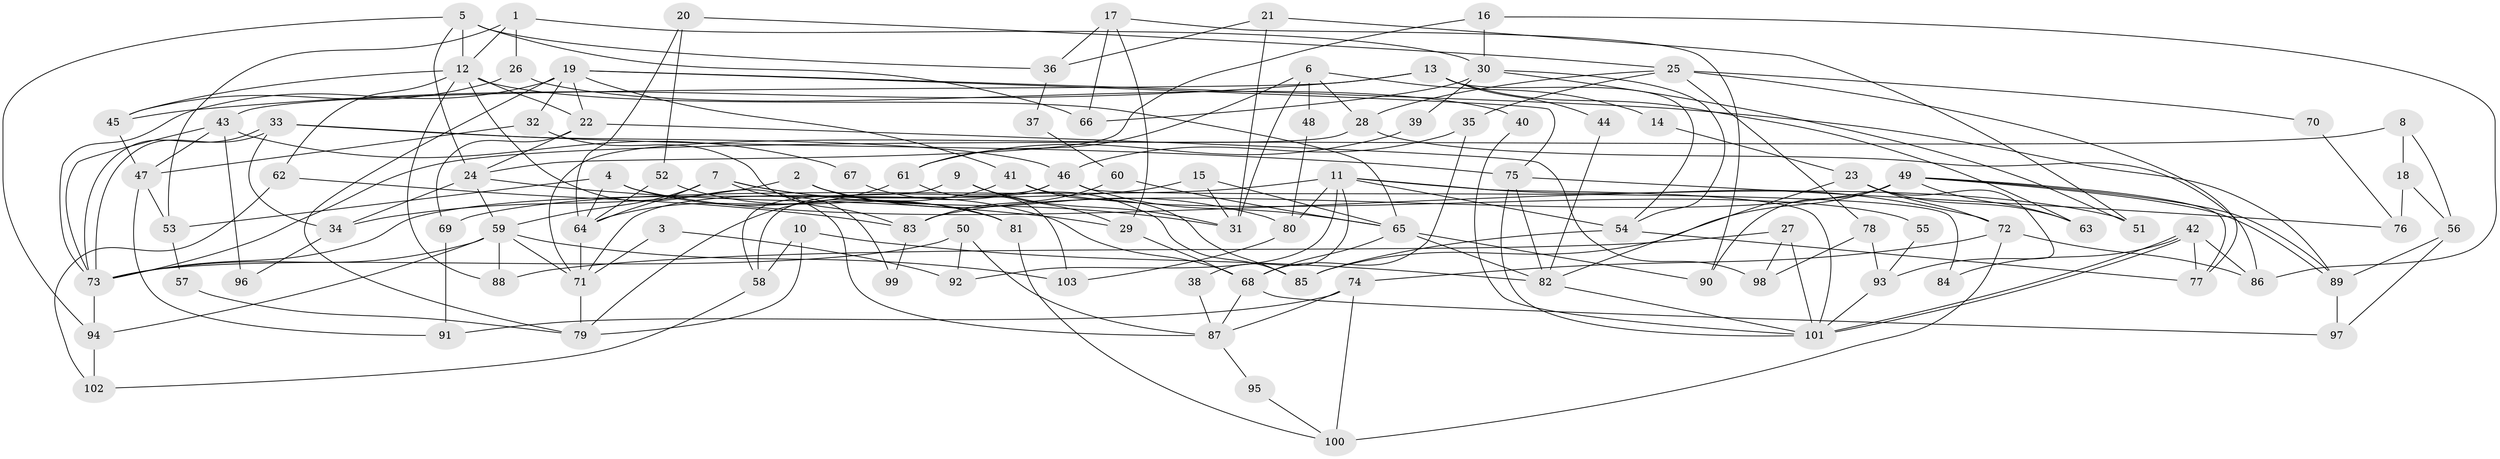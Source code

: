 // coarse degree distribution, {5: 0.2, 2: 0.15384615384615385, 11: 0.03076923076923077, 8: 0.09230769230769231, 3: 0.2, 6: 0.1076923076923077, 7: 0.06153846153846154, 4: 0.09230769230769231, 9: 0.06153846153846154}
// Generated by graph-tools (version 1.1) at 2025/41/03/06/25 10:41:53]
// undirected, 103 vertices, 206 edges
graph export_dot {
graph [start="1"]
  node [color=gray90,style=filled];
  1;
  2;
  3;
  4;
  5;
  6;
  7;
  8;
  9;
  10;
  11;
  12;
  13;
  14;
  15;
  16;
  17;
  18;
  19;
  20;
  21;
  22;
  23;
  24;
  25;
  26;
  27;
  28;
  29;
  30;
  31;
  32;
  33;
  34;
  35;
  36;
  37;
  38;
  39;
  40;
  41;
  42;
  43;
  44;
  45;
  46;
  47;
  48;
  49;
  50;
  51;
  52;
  53;
  54;
  55;
  56;
  57;
  58;
  59;
  60;
  61;
  62;
  63;
  64;
  65;
  66;
  67;
  68;
  69;
  70;
  71;
  72;
  73;
  74;
  75;
  76;
  77;
  78;
  79;
  80;
  81;
  82;
  83;
  84;
  85;
  86;
  87;
  88;
  89;
  90;
  91;
  92;
  93;
  94;
  95;
  96;
  97;
  98;
  99;
  100;
  101;
  102;
  103;
  1 -- 30;
  1 -- 12;
  1 -- 26;
  1 -- 53;
  2 -- 34;
  2 -- 80;
  2 -- 81;
  3 -- 92;
  3 -- 71;
  4 -- 81;
  4 -- 53;
  4 -- 51;
  4 -- 64;
  5 -- 24;
  5 -- 94;
  5 -- 12;
  5 -- 36;
  5 -- 66;
  6 -- 28;
  6 -- 31;
  6 -- 14;
  6 -- 48;
  6 -- 61;
  7 -- 59;
  7 -- 64;
  7 -- 31;
  7 -- 68;
  7 -- 99;
  8 -- 73;
  8 -- 56;
  8 -- 18;
  9 -- 29;
  9 -- 31;
  9 -- 58;
  10 -- 82;
  10 -- 58;
  10 -- 79;
  11 -- 101;
  11 -- 72;
  11 -- 38;
  11 -- 54;
  11 -- 69;
  11 -- 80;
  11 -- 92;
  12 -- 65;
  12 -- 22;
  12 -- 45;
  12 -- 62;
  12 -- 87;
  12 -- 88;
  13 -- 54;
  13 -- 45;
  13 -- 43;
  13 -- 44;
  13 -- 63;
  14 -- 23;
  15 -- 65;
  15 -- 73;
  15 -- 31;
  16 -- 24;
  16 -- 30;
  16 -- 86;
  17 -- 36;
  17 -- 90;
  17 -- 29;
  17 -- 66;
  18 -- 56;
  18 -- 76;
  19 -- 73;
  19 -- 79;
  19 -- 22;
  19 -- 32;
  19 -- 41;
  19 -- 75;
  19 -- 89;
  20 -- 25;
  20 -- 64;
  20 -- 52;
  21 -- 51;
  21 -- 31;
  21 -- 36;
  22 -- 24;
  22 -- 69;
  22 -- 98;
  23 -- 72;
  23 -- 82;
  23 -- 63;
  23 -- 93;
  24 -- 59;
  24 -- 29;
  24 -- 34;
  25 -- 78;
  25 -- 35;
  25 -- 28;
  25 -- 70;
  25 -- 77;
  26 -- 45;
  26 -- 40;
  27 -- 88;
  27 -- 101;
  27 -- 98;
  28 -- 86;
  28 -- 71;
  29 -- 68;
  30 -- 54;
  30 -- 66;
  30 -- 39;
  30 -- 51;
  32 -- 47;
  32 -- 83;
  33 -- 75;
  33 -- 73;
  33 -- 73;
  33 -- 34;
  33 -- 46;
  34 -- 96;
  35 -- 68;
  35 -- 46;
  36 -- 37;
  37 -- 60;
  38 -- 87;
  39 -- 61;
  40 -- 101;
  41 -- 85;
  41 -- 55;
  41 -- 79;
  42 -- 101;
  42 -- 101;
  42 -- 77;
  42 -- 84;
  42 -- 86;
  43 -- 73;
  43 -- 47;
  43 -- 67;
  43 -- 96;
  44 -- 82;
  45 -- 47;
  46 -- 71;
  46 -- 58;
  46 -- 65;
  46 -- 84;
  47 -- 91;
  47 -- 53;
  48 -- 80;
  49 -- 63;
  49 -- 89;
  49 -- 89;
  49 -- 77;
  49 -- 83;
  49 -- 85;
  49 -- 90;
  50 -- 87;
  50 -- 73;
  50 -- 92;
  52 -- 64;
  52 -- 81;
  53 -- 57;
  54 -- 77;
  54 -- 85;
  55 -- 93;
  56 -- 89;
  56 -- 97;
  57 -- 79;
  58 -- 102;
  59 -- 71;
  59 -- 94;
  59 -- 73;
  59 -- 88;
  59 -- 103;
  60 -- 65;
  60 -- 83;
  61 -- 64;
  61 -- 103;
  62 -- 83;
  62 -- 102;
  64 -- 71;
  65 -- 68;
  65 -- 82;
  65 -- 90;
  67 -- 85;
  68 -- 87;
  68 -- 97;
  69 -- 91;
  70 -- 76;
  71 -- 79;
  72 -- 100;
  72 -- 86;
  72 -- 74;
  73 -- 94;
  74 -- 87;
  74 -- 91;
  74 -- 100;
  75 -- 82;
  75 -- 76;
  75 -- 101;
  78 -- 98;
  78 -- 93;
  80 -- 103;
  81 -- 100;
  82 -- 101;
  83 -- 99;
  87 -- 95;
  89 -- 97;
  93 -- 101;
  94 -- 102;
  95 -- 100;
}
